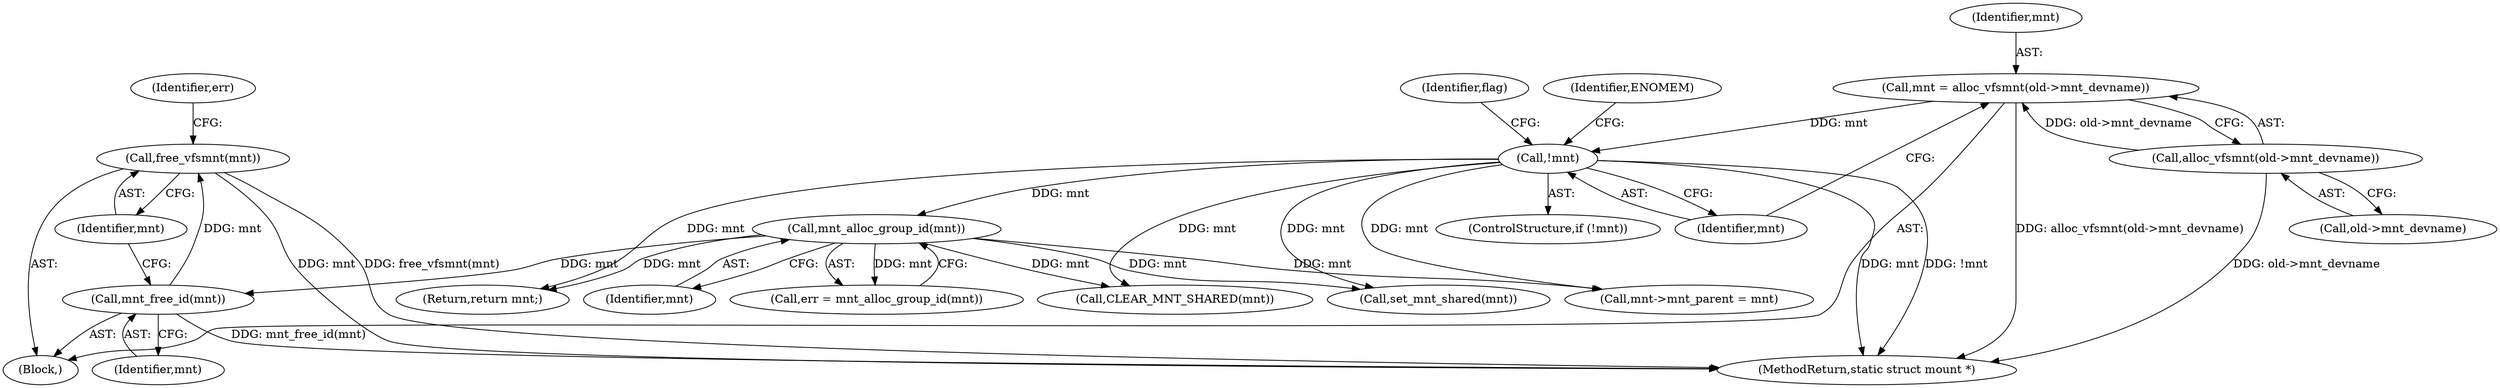 digraph "0_linux_9566d6742852c527bf5af38af5cbb878dad75705@API" {
"1000422" [label="(Call,free_vfsmnt(mnt))"];
"1000420" [label="(Call,mnt_free_id(mnt))"];
"1000165" [label="(Call,mnt_alloc_group_id(mnt))"];
"1000126" [label="(Call,!mnt)"];
"1000119" [label="(Call,mnt = alloc_vfsmnt(old->mnt_devname))"];
"1000121" [label="(Call,alloc_vfsmnt(old->mnt_devname))"];
"1000166" [label="(Identifier,mnt)"];
"1000126" [label="(Call,!mnt)"];
"1000427" [label="(MethodReturn,static struct mount *)"];
"1000122" [label="(Call,old->mnt_devname)"];
"1000422" [label="(Call,free_vfsmnt(mnt))"];
"1000165" [label="(Call,mnt_alloc_group_id(mnt))"];
"1000120" [label="(Identifier,mnt)"];
"1000119" [label="(Call,mnt = alloc_vfsmnt(old->mnt_devname))"];
"1000108" [label="(Block,)"];
"1000346" [label="(Call,CLEAR_MNT_SHARED(mnt))"];
"1000131" [label="(Identifier,ENOMEM)"];
"1000125" [label="(ControlStructure,if (!mnt))"];
"1000127" [label="(Identifier,mnt)"];
"1000421" [label="(Identifier,mnt)"];
"1000304" [label="(Call,mnt->mnt_parent = mnt)"];
"1000163" [label="(Call,err = mnt_alloc_group_id(mnt))"];
"1000423" [label="(Identifier,mnt)"];
"1000426" [label="(Identifier,err)"];
"1000134" [label="(Identifier,flag)"];
"1000420" [label="(Call,mnt_free_id(mnt))"];
"1000417" [label="(Return,return mnt;)"];
"1000394" [label="(Call,set_mnt_shared(mnt))"];
"1000121" [label="(Call,alloc_vfsmnt(old->mnt_devname))"];
"1000422" -> "1000108"  [label="AST: "];
"1000422" -> "1000423"  [label="CFG: "];
"1000423" -> "1000422"  [label="AST: "];
"1000426" -> "1000422"  [label="CFG: "];
"1000422" -> "1000427"  [label="DDG: mnt"];
"1000422" -> "1000427"  [label="DDG: free_vfsmnt(mnt)"];
"1000420" -> "1000422"  [label="DDG: mnt"];
"1000420" -> "1000108"  [label="AST: "];
"1000420" -> "1000421"  [label="CFG: "];
"1000421" -> "1000420"  [label="AST: "];
"1000423" -> "1000420"  [label="CFG: "];
"1000420" -> "1000427"  [label="DDG: mnt_free_id(mnt)"];
"1000165" -> "1000420"  [label="DDG: mnt"];
"1000165" -> "1000163"  [label="AST: "];
"1000165" -> "1000166"  [label="CFG: "];
"1000166" -> "1000165"  [label="AST: "];
"1000163" -> "1000165"  [label="CFG: "];
"1000165" -> "1000163"  [label="DDG: mnt"];
"1000126" -> "1000165"  [label="DDG: mnt"];
"1000165" -> "1000304"  [label="DDG: mnt"];
"1000165" -> "1000346"  [label="DDG: mnt"];
"1000165" -> "1000394"  [label="DDG: mnt"];
"1000165" -> "1000417"  [label="DDG: mnt"];
"1000126" -> "1000125"  [label="AST: "];
"1000126" -> "1000127"  [label="CFG: "];
"1000127" -> "1000126"  [label="AST: "];
"1000131" -> "1000126"  [label="CFG: "];
"1000134" -> "1000126"  [label="CFG: "];
"1000126" -> "1000427"  [label="DDG: !mnt"];
"1000126" -> "1000427"  [label="DDG: mnt"];
"1000119" -> "1000126"  [label="DDG: mnt"];
"1000126" -> "1000304"  [label="DDG: mnt"];
"1000126" -> "1000346"  [label="DDG: mnt"];
"1000126" -> "1000394"  [label="DDG: mnt"];
"1000126" -> "1000417"  [label="DDG: mnt"];
"1000119" -> "1000108"  [label="AST: "];
"1000119" -> "1000121"  [label="CFG: "];
"1000120" -> "1000119"  [label="AST: "];
"1000121" -> "1000119"  [label="AST: "];
"1000127" -> "1000119"  [label="CFG: "];
"1000119" -> "1000427"  [label="DDG: alloc_vfsmnt(old->mnt_devname)"];
"1000121" -> "1000119"  [label="DDG: old->mnt_devname"];
"1000121" -> "1000122"  [label="CFG: "];
"1000122" -> "1000121"  [label="AST: "];
"1000121" -> "1000427"  [label="DDG: old->mnt_devname"];
}
